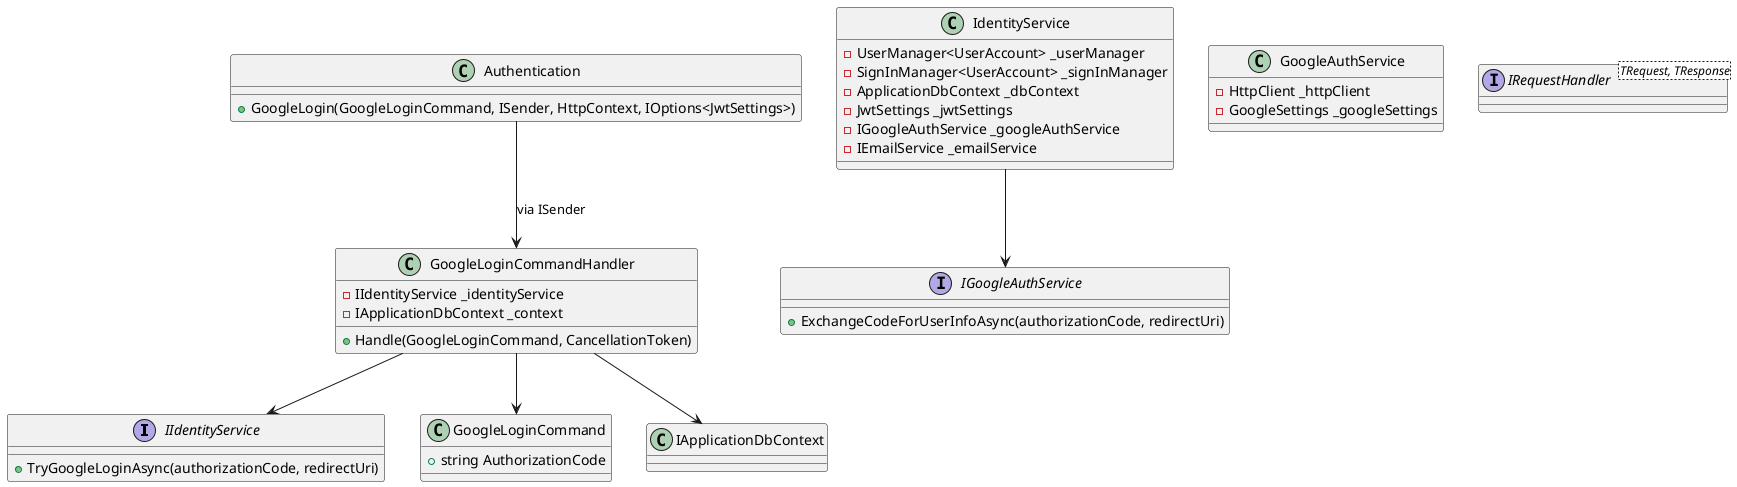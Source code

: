 @startuml
' GoogleLogin Endpoint Class Diagram
interface IIdentityService {
    +TryGoogleLoginAsync(authorizationCode, redirectUri)
}
interface IGoogleAuthService {
    +ExchangeCodeForUserInfoAsync(authorizationCode, redirectUri)
}
class GoogleAuthService {
    -HttpClient _httpClient
    -GoogleSettings _googleSettings
}
class IdentityService {
    -UserManager<UserAccount> _userManager
    -SignInManager<UserAccount> _signInManager
    -ApplicationDbContext _dbContext
    -JwtSettings _jwtSettings
    -IGoogleAuthService _googleAuthService
    -IEmailService _emailService
}
class GoogleLoginCommand {
    +string AuthorizationCode
}
class GoogleLoginCommandHandler {
    -IIdentityService _identityService
    -IApplicationDbContext _context
    +Handle(GoogleLoginCommand, CancellationToken)
}
class Authentication {
    +GoogleLogin(GoogleLoginCommand, ISender, HttpContext, IOptions<JwtSettings>)
}

interface IRequestHandler<TRequest, TResponse>



IdentityService --> IGoogleAuthService
GoogleLoginCommandHandler --> IIdentityService
GoogleLoginCommandHandler --> IApplicationDbContext
GoogleLoginCommandHandler --> GoogleLoginCommand
Authentication --> GoogleLoginCommandHandler : via ISender
@enduml 